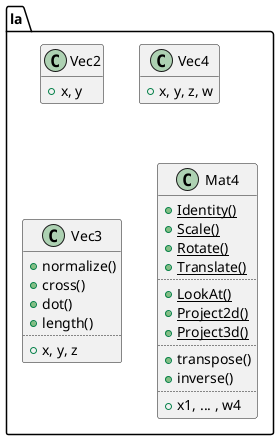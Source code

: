 @startuml
set separator ::

class la::Vec2 {
	+x, y
}
hide Vec2 methods

class la::Vec4 {
	+x, y, z, w
}
hide Vec4 methods

class la::Vec3 {
	+normalize()
	+cross()
	+dot()
	+length()
	..
	+x, y, z
}

class la::Mat4 {
	{static} +Identity()
	{static} +Scale()
	{static} +Rotate()
	{static} +Translate()
	..
	{static} +LookAt()
	{static} +Project2d()
	{static} +Project3d()
	..
	+transpose()
	+inverse()
	..
	+x1, ... , w4
}

@enduml
